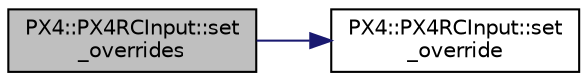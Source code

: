 digraph "PX4::PX4RCInput::set_overrides"
{
 // INTERACTIVE_SVG=YES
  edge [fontname="Helvetica",fontsize="10",labelfontname="Helvetica",labelfontsize="10"];
  node [fontname="Helvetica",fontsize="10",shape=record];
  rankdir="LR";
  Node1 [label="PX4::PX4RCInput::set\l_overrides",height=0.2,width=0.4,color="black", fillcolor="grey75", style="filled", fontcolor="black"];
  Node1 -> Node2 [color="midnightblue",fontsize="10",style="solid",fontname="Helvetica"];
  Node2 [label="PX4::PX4RCInput::set\l_override",height=0.2,width=0.4,color="black", fillcolor="white", style="filled",URL="$classPX4_1_1PX4RCInput.html#aa0688ff88aeef3acdccd559d41061cc5"];
}

